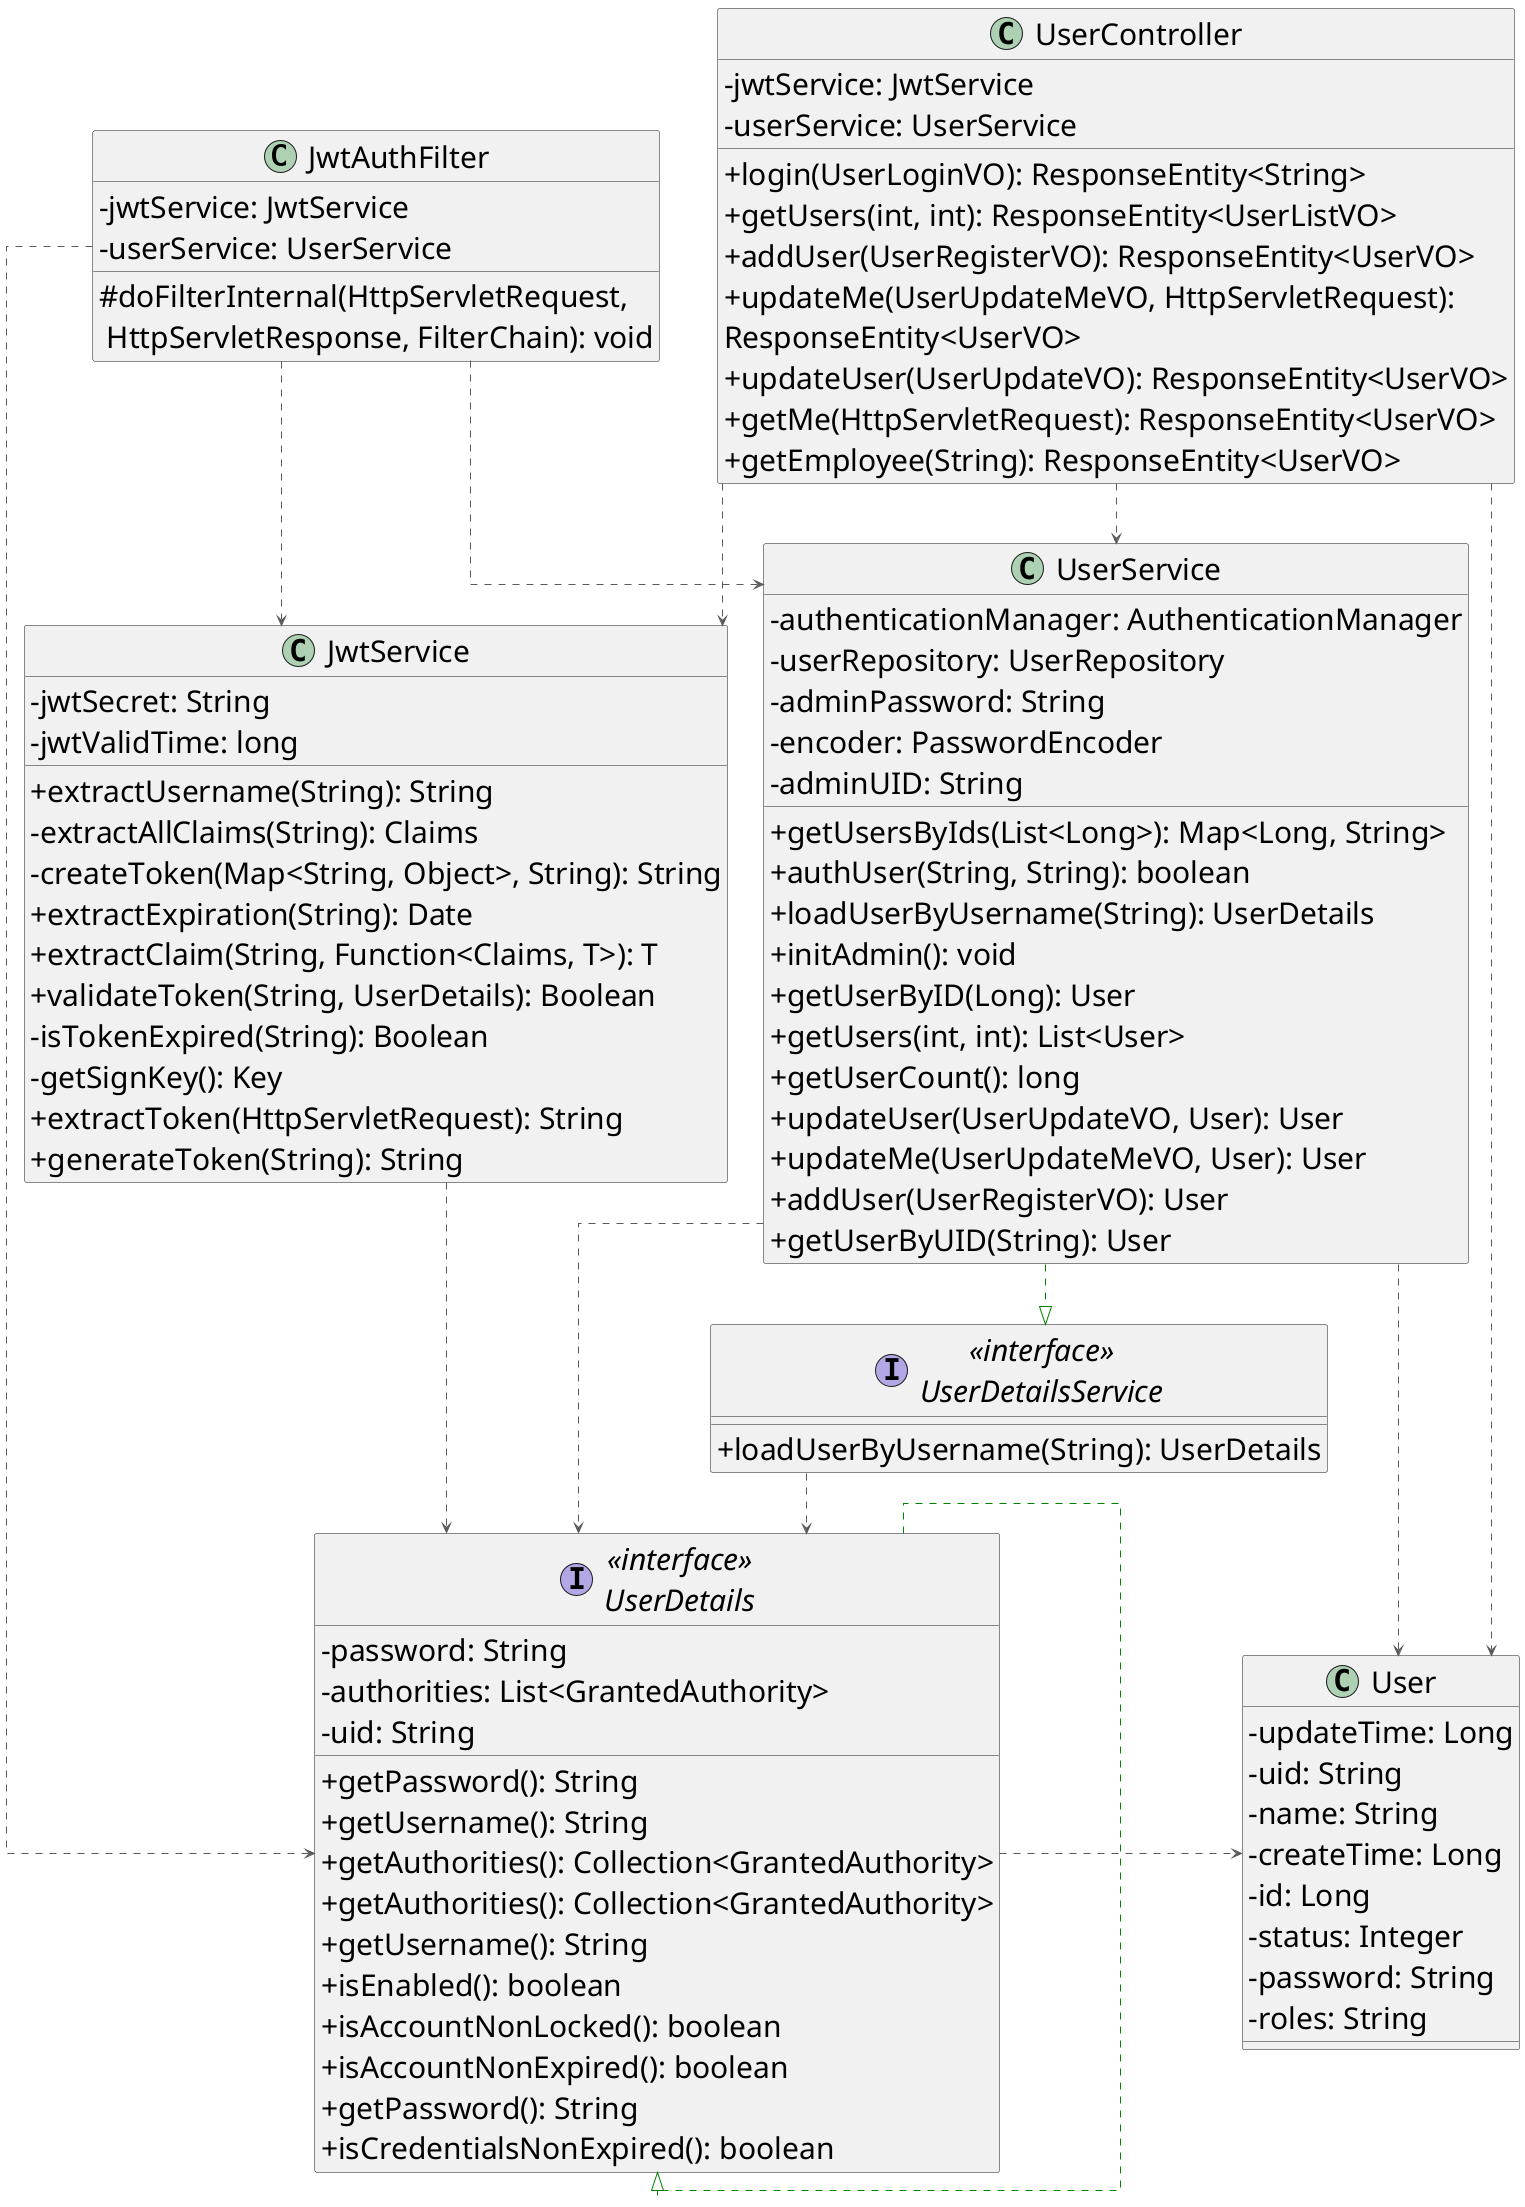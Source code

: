 @startuml

top to bottom direction
' left to right direction
skinparam linetype ortho
skinparam classAttributeIconSize 0
skinparam defaultFontSize 30

class JwtAuthFilter {
  - jwtService: JwtService
  - userService: UserService
  # doFilterInternal(HttpServletRequest, \n HttpServletResponse, FilterChain): void
}
class JwtService {
  - jwtSecret: String
  - jwtValidTime: long
  + extractUsername(String): String
  - extractAllClaims(String): Claims
  - createToken(Map<String, Object>, String): String
  + extractExpiration(String): Date
  + extractClaim(String, Function<Claims, T>): T
  + validateToken(String, UserDetails): Boolean
  - isTokenExpired(String): Boolean
  - getSignKey(): Key
  + extractToken(HttpServletRequest): String
  + generateToken(String): String
}
' class SecurityConfig {
'   - authFilter: JwtAuthFilter
'   + securityFilterChain(HttpSecurity): SecurityFilterChain
'   + authenticationProvider(): AuthenticationProvider
'   + authenticationManager(AuthenticationConfiguration): AuthenticationManager
'   + corsConfigurationSource(): CorsConfigurationSource
'   + passwordEncoder(): PasswordEncoder
'   + userDetailsService(): UserDetailsService
' }
class User {
  - updateTime: Long
  - uid: String
  - name: String
  - createTime: Long
  - id: Long
  - status: Integer
  - password: String
  - roles: String
}
class UserController {
  - jwtService: JwtService
  - userService: UserService
  + login(UserLoginVO): ResponseEntity<String>
  + getUsers(int, int): ResponseEntity<UserListVO>
  + addUser(UserRegisterVO): ResponseEntity<UserVO>
  + updateMe(UserUpdateMeVO, HttpServletRequest): \nResponseEntity<UserVO>
  + updateUser(UserUpdateVO): ResponseEntity<UserVO>
  + getMe(HttpServletRequest): ResponseEntity<UserVO>
  + getEmployee(String): ResponseEntity<UserVO>
}
class UserDetails {
  - password: String
  - authorities: List<GrantedAuthority>
  - uid: String
  + getPassword(): String
  + getUsername(): String
  + getAuthorities(): Collection<GrantedAuthority>
}
interface UserDetails << interface >> {
  + getAuthorities(): Collection<GrantedAuthority>
  + getUsername(): String
  + isEnabled(): boolean
  + isAccountNonLocked(): boolean
  + isAccountNonExpired(): boolean
  + getPassword(): String
  + isCredentialsNonExpired(): boolean
}
interface UserDetailsService << interface >> {
  + loadUserByUsername(String): UserDetails
}
class UserService {
  - authenticationManager: AuthenticationManager
  - userRepository: UserRepository
  - adminPassword: String
  - encoder: PasswordEncoder
  - adminUID: String
  + getUsersByIds(List<Long>): Map<Long, String>
  + authUser(String, String): boolean
  + loadUserByUsername(String): UserDetails
  + initAdmin(): void
  + getUserByID(Long): User
  + getUsers(int, int): List<User>
  + getUserCount(): long
  + updateUser(UserUpdateVO, User): User
  + updateMe(UserUpdateMeVO, User): User
  + addUser(UserRegisterVO): User
  + getUserByUID(String): User
}

JwtAuthFilter       -[#595959,dashed]->  JwtService         
JwtAuthFilter       -[#595959,dashed]->  UserDetails        
JwtAuthFilter       -[#595959,dashed]->  UserService        
JwtService          -[#595959,dashed]->  UserDetails        
' SecurityConfig      -[#595959,dashed]->  JwtAuthFilter      
' SecurityConfig      -[#595959,dashed]->  UserDetailsService 
' SecurityConfig      -[#595959,dashed]->  UserService        
UserController      -[#595959,dashed]->  JwtService         
UserController      -[#595959,dashed]->  User               
UserController      -[#595959,dashed]->  UserService        
UserDetails         -[#595959,dashed]>  User               
UserDetails         -[#008200,dashed]-^  UserDetails        
UserDetailsService  -[#595959,dashed]->  UserDetails        
UserService         -[#595959,dashed]->  User               
UserService         -[#595959,dashed]->  UserDetails        
UserService         -[#008200,dashed]-^  UserDetailsService 
@enduml
